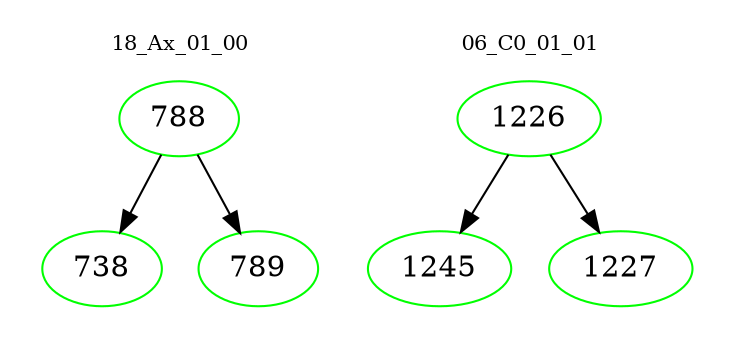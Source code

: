 digraph{
subgraph cluster_0 {
color = white
label = "18_Ax_01_00";
fontsize=10;
T0_788 [label="788", color="green"]
T0_788 -> T0_738 [color="black"]
T0_738 [label="738", color="green"]
T0_788 -> T0_789 [color="black"]
T0_789 [label="789", color="green"]
}
subgraph cluster_1 {
color = white
label = "06_C0_01_01";
fontsize=10;
T1_1226 [label="1226", color="green"]
T1_1226 -> T1_1245 [color="black"]
T1_1245 [label="1245", color="green"]
T1_1226 -> T1_1227 [color="black"]
T1_1227 [label="1227", color="green"]
}
}

